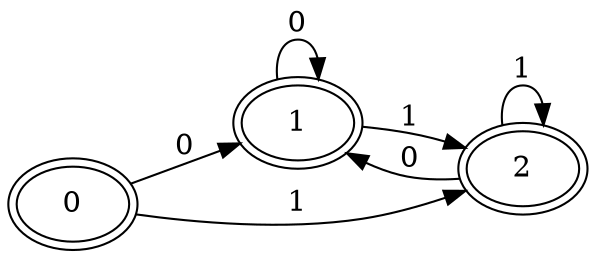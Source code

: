 digraph G {
    layout=dot;
    ordering=out;
    rankdir="LR";

    s0 [label=0, peripheries=2]
    s1 [label=1, peripheries=2]
    s2 [label=2, peripheries=2]

    s0 -> s1 [label=0]
    s0 -> s2 [label=1]
    s1 -> s2 [label=1]
    s2 -> s1 [label=0]
    s1 -> s1 [label=0]
    s2 -> s2 [label=1]
}
